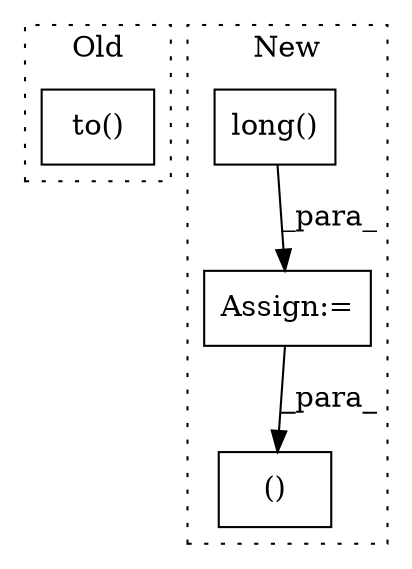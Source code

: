 digraph G {
subgraph cluster0 {
1 [label="to()" a="75" s="4554,4572" l="5,1" shape="box"];
label = "Old";
style="dotted";
}
subgraph cluster1 {
2 [label="long()" a="75" s="4059" l="8" shape="box"];
3 [label="Assign:=" a="68" s="4056" l="3" shape="box"];
4 [label="()" a="54" s="4085" l="3" shape="box"];
label = "New";
style="dotted";
}
2 -> 3 [label="_para_"];
3 -> 4 [label="_para_"];
}